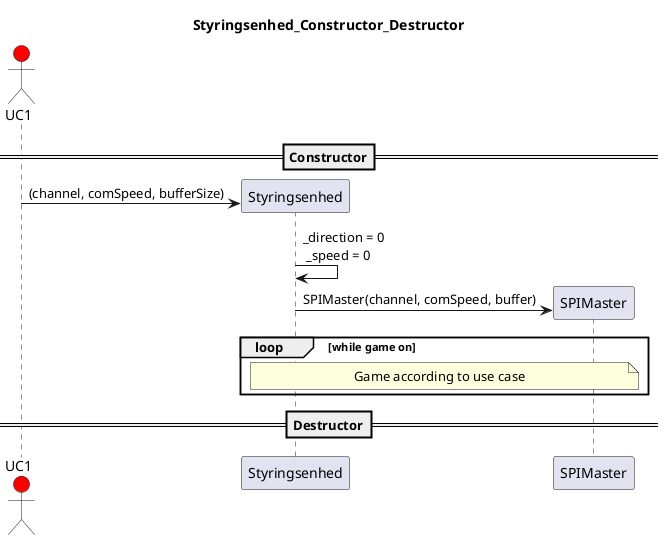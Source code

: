 @startuml

skinparam wrapWidth 200

title Styringsenhed_Constructor_Destructor

actor UC1 #Red
participant Styringsenhed
participant SPIMaster

==Constructor== 

UC1 -> Styringsenhed **: (channel, comSpeed, bufferSize)

Styringsenhed -> Styringsenhed : _direction = 0\n _speed = 0
Styringsenhed -> SPIMaster  **: SPIMaster(channel, comSpeed, buffer)

loop while game on
note over Styringsenhed, SPIMaster : Game according to use case
end loop

==Destructor==



@enduml
